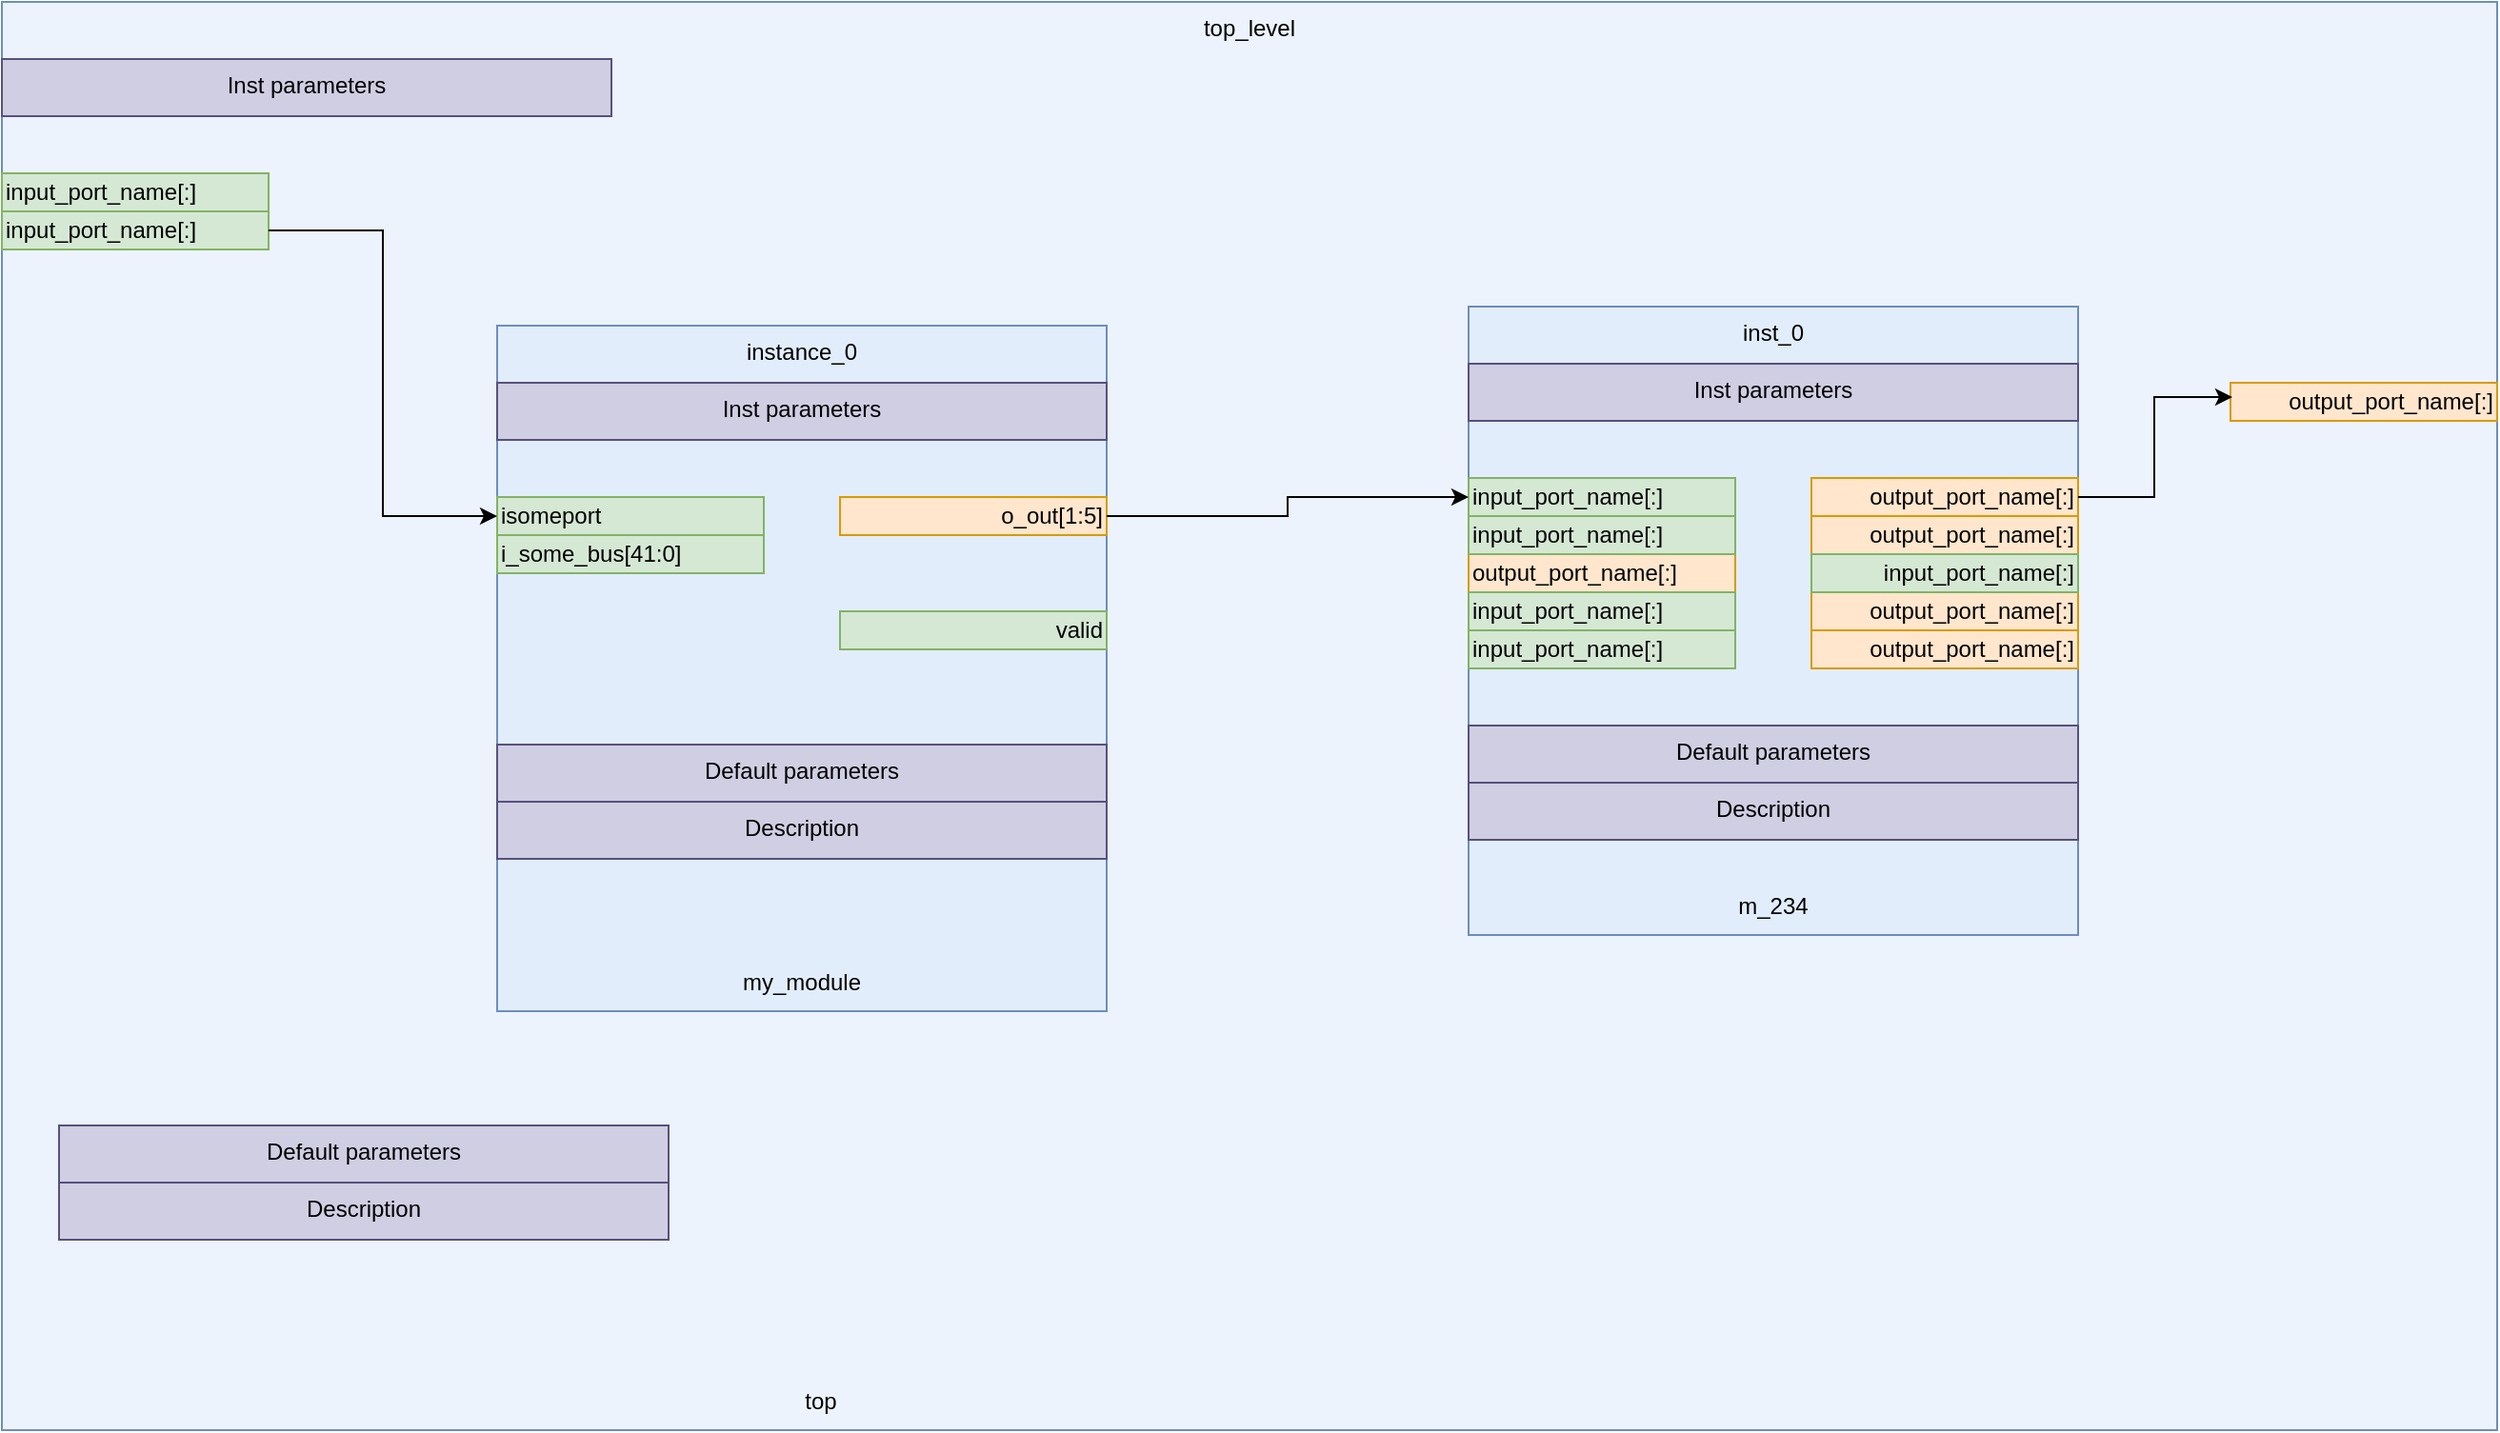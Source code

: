 <mxfile version="22.0.4" type="device">
  <diagram name="Страница — 1" id="1q-exKGEzcmBuOgPxJ8D">
    <mxGraphModel dx="2473" dy="921" grid="1" gridSize="10" guides="1" tooltips="1" connect="1" arrows="1" fold="1" page="1" pageScale="1" pageWidth="827" pageHeight="1169" math="0" shadow="0">
      <root>
        <mxCell id="0" />
        <mxCell id="1" parent="0" />
        <object label="top_level" type="instance" id="3nGvaKqkvXA6sOIK3AB7-40">
          <mxCell style="rounded=0;whiteSpace=wrap;html=1;container=1;labelPosition=center;verticalLabelPosition=middle;align=center;verticalAlign=top;recursiveResize=0;allowArrows=1;connectable=0;autosize=0;movable=1;movableLabel=0;resizable=1;snapToPoint=0;enumerate=0;fixDash=1;fillColor=#dae8fc;strokeColor=#6c8ebf;fillOpacity=50;" vertex="1" parent="1">
            <mxGeometry x="-70" y="340" width="1310" height="750" as="geometry">
              <mxRectangle x="380" y="30" width="320" height="40" as="alternateBounds" />
            </mxGeometry>
          </mxCell>
        </object>
        <object label="top" type="module_name" id="3nGvaKqkvXA6sOIK3AB7-41">
          <mxCell style="text;html=1;strokeColor=none;fillColor=none;align=center;verticalAlign=middle;whiteSpace=wrap;rounded=0;snapToPoint=1;" vertex="1" parent="3nGvaKqkvXA6sOIK3AB7-40">
            <mxGeometry x="270" y="720" width="320" height="30" as="geometry" />
          </mxCell>
        </object>
        <object label="output_port_name[:]" type="port" port_direction="output" id="3nGvaKqkvXA6sOIK3AB7-42">
          <mxCell style="rounded=0;whiteSpace=wrap;html=1;align=right;fillColor=#ffe6cc;strokeColor=#d79b00;noLabel=0;snapToPoint=1;autosize=0;points=[[1,0.5,0,0,0]];" vertex="1" parent="3nGvaKqkvXA6sOIK3AB7-40">
            <mxGeometry x="1170" y="200" width="140" height="20" as="geometry" />
          </mxCell>
        </object>
        <object label="input_port_name[:]" type="port" port_direction="input" id="3nGvaKqkvXA6sOIK3AB7-47">
          <mxCell style="rounded=0;whiteSpace=wrap;html=1;align=left;fillColor=#d5e8d4;strokeColor=#82b366;points=[[0,0.5,0,0,0]];" vertex="1" parent="3nGvaKqkvXA6sOIK3AB7-40">
            <mxGeometry y="90" width="140" height="20" as="geometry" />
          </mxCell>
        </object>
        <object label="input_port_name[:]" type="port" port_direction="input" id="3nGvaKqkvXA6sOIK3AB7-48">
          <mxCell style="rounded=0;whiteSpace=wrap;html=1;align=left;fillColor=#d5e8d4;strokeColor=#82b366;points=[[0,0.5,0,0,0]];" vertex="1" parent="3nGvaKqkvXA6sOIK3AB7-40">
            <mxGeometry y="110" width="140" height="20" as="geometry" />
          </mxCell>
        </object>
        <mxCell id="3nGvaKqkvXA6sOIK3AB7-52" value="Inst parameters" style="rounded=0;whiteSpace=wrap;html=1;container=1;fillColor=#d0cee2;strokeColor=#56517e;verticalAlign=top;points=[];recursiveResize=0;connectable=0;" vertex="1" collapsed="1" parent="3nGvaKqkvXA6sOIK3AB7-40">
          <mxGeometry y="30" width="320" height="30" as="geometry">
            <mxRectangle y="30" width="320" height="110" as="alternateBounds" />
          </mxGeometry>
        </mxCell>
        <object label=".C_DATA(45)" type="inst_parameters" id="3nGvaKqkvXA6sOIK3AB7-53">
          <mxCell style="rounded=0;whiteSpace=wrap;html=1;align=left;verticalAlign=top;points=[];" vertex="1" parent="3nGvaKqkvXA6sOIK3AB7-52">
            <mxGeometry y="25" width="320" height="85" as="geometry" />
          </mxCell>
        </object>
        <mxCell id="3nGvaKqkvXA6sOIK3AB7-54" value="Description" style="rounded=0;whiteSpace=wrap;html=1;container=1;fillColor=#d0cee2;strokeColor=#56517e;verticalAlign=top;points=[];recursiveResize=0;connectable=0;" vertex="1" collapsed="1" parent="3nGvaKqkvXA6sOIK3AB7-40">
          <mxGeometry x="30" y="620" width="320" height="30" as="geometry">
            <mxRectangle y="250" width="320" height="110" as="alternateBounds" />
          </mxGeometry>
        </mxCell>
        <object label="//&lt;br&gt;//Module description&lt;br&gt;//" type="description" id="3nGvaKqkvXA6sOIK3AB7-55">
          <mxCell style="rounded=0;whiteSpace=wrap;html=1;align=left;verticalAlign=top;points=[];" vertex="1" parent="3nGvaKqkvXA6sOIK3AB7-54">
            <mxGeometry y="25" width="320" height="85" as="geometry" />
          </mxCell>
        </object>
        <mxCell id="3nGvaKqkvXA6sOIK3AB7-56" value="Default parameters" style="rounded=0;whiteSpace=wrap;html=1;container=1;fillColor=#d0cee2;strokeColor=#56517e;verticalAlign=top;points=[];recursiveResize=0;connectable=0;" vertex="1" collapsed="1" parent="3nGvaKqkvXA6sOIK3AB7-40">
          <mxGeometry x="30" y="590" width="320" height="30" as="geometry">
            <mxRectangle y="220" width="320" height="150" as="alternateBounds" />
          </mxGeometry>
        </mxCell>
        <object label="C_PARAMETER = 1234,&lt;br&gt;C_SOMTHING = 5678" type="default_parameters" id="3nGvaKqkvXA6sOIK3AB7-57">
          <mxCell style="rounded=0;whiteSpace=wrap;html=1;align=left;verticalAlign=top;points=[];" vertex="1" parent="3nGvaKqkvXA6sOIK3AB7-56">
            <mxGeometry y="30" width="320" height="120" as="geometry" />
          </mxCell>
        </object>
        <object label="inst_0" type="instance" id="3nGvaKqkvXA6sOIK3AB7-20">
          <mxCell style="rounded=0;whiteSpace=wrap;html=1;container=1;labelPosition=center;verticalLabelPosition=middle;align=center;verticalAlign=top;recursiveResize=0;allowArrows=1;connectable=0;autosize=0;movable=1;movableLabel=0;resizable=1;snapToPoint=0;enumerate=0;fixDash=1;fillColor=#dae8fc;strokeColor=#6c8ebf;fillOpacity=50;" vertex="1" parent="3nGvaKqkvXA6sOIK3AB7-40">
            <mxGeometry x="770" y="160" width="320" height="330" as="geometry">
              <mxRectangle x="380" y="30" width="320" height="40" as="alternateBounds" />
            </mxGeometry>
          </mxCell>
        </object>
        <object label="m_234" type="module_name" id="3nGvaKqkvXA6sOIK3AB7-21">
          <mxCell style="text;html=1;strokeColor=none;fillColor=none;align=center;verticalAlign=middle;whiteSpace=wrap;rounded=0;snapToPoint=1;" vertex="1" parent="3nGvaKqkvXA6sOIK3AB7-20">
            <mxGeometry y="300" width="320" height="30" as="geometry" />
          </mxCell>
        </object>
        <object label="output_port_name[:]" type="port" port_direction="output" id="3nGvaKqkvXA6sOIK3AB7-22">
          <mxCell style="rounded=0;whiteSpace=wrap;html=1;align=right;fillColor=#ffe6cc;strokeColor=#d79b00;noLabel=0;snapToPoint=1;autosize=0;points=[[1,0.5,0,0,0]];" vertex="1" parent="3nGvaKqkvXA6sOIK3AB7-20">
            <mxGeometry x="180" y="90" width="140" height="20" as="geometry" />
          </mxCell>
        </object>
        <object label="output_port_name[:]" type="port" port_direction="output" id="3nGvaKqkvXA6sOIK3AB7-23">
          <mxCell style="rounded=0;whiteSpace=wrap;html=1;align=right;fillColor=#ffe6cc;strokeColor=#d79b00;noLabel=0;snapToPoint=1;autosize=0;points=[[1,0.5,0,0,0]];" vertex="1" parent="3nGvaKqkvXA6sOIK3AB7-20">
            <mxGeometry x="180" y="110" width="140" height="20" as="geometry" />
          </mxCell>
        </object>
        <object label="output_port_name[:]" type="port" port_direction="output" id="3nGvaKqkvXA6sOIK3AB7-24">
          <mxCell style="rounded=0;whiteSpace=wrap;html=1;align=right;fillColor=#ffe6cc;strokeColor=#d79b00;noLabel=0;snapToPoint=1;autosize=0;points=[[1,0.5,0,0,0]];" vertex="1" parent="3nGvaKqkvXA6sOIK3AB7-20">
            <mxGeometry x="180" y="150" width="140" height="20" as="geometry" />
          </mxCell>
        </object>
        <object label="output_port_name[:]" type="port" port_direction="output" id="3nGvaKqkvXA6sOIK3AB7-25">
          <mxCell style="rounded=0;whiteSpace=wrap;html=1;align=right;fillColor=#ffe6cc;strokeColor=#d79b00;noLabel=0;snapToPoint=1;autosize=0;points=[[1,0.5,0,0,0]];" vertex="1" parent="3nGvaKqkvXA6sOIK3AB7-20">
            <mxGeometry x="180" y="170" width="140" height="20" as="geometry" />
          </mxCell>
        </object>
        <object label="output_port_name[:]" type="port" port_direction="output" id="3nGvaKqkvXA6sOIK3AB7-26">
          <mxCell style="rounded=0;whiteSpace=wrap;html=1;align=left;fillColor=#ffe6cc;strokeColor=#d79b00;noLabel=0;snapToPoint=1;autosize=0;points=[[1,0.5,0,0,0]];flipH=1;" vertex="1" parent="3nGvaKqkvXA6sOIK3AB7-20">
            <mxGeometry y="130" width="140" height="20" as="geometry" />
          </mxCell>
        </object>
        <object label="input_port_name[:]" type="port" port_direction="input" id="3nGvaKqkvXA6sOIK3AB7-27">
          <mxCell style="rounded=0;whiteSpace=wrap;html=1;align=left;fillColor=#d5e8d4;strokeColor=#82b366;points=[[0,0.5,0,0,0]];" vertex="1" parent="3nGvaKqkvXA6sOIK3AB7-20">
            <mxGeometry y="90" width="140" height="20" as="geometry" />
          </mxCell>
        </object>
        <object label="input_port_name[:]" type="port" port_direction="input" id="3nGvaKqkvXA6sOIK3AB7-28">
          <mxCell style="rounded=0;whiteSpace=wrap;html=1;align=left;fillColor=#d5e8d4;strokeColor=#82b366;points=[[0,0.5,0,0,0]];" vertex="1" parent="3nGvaKqkvXA6sOIK3AB7-20">
            <mxGeometry y="110" width="140" height="20" as="geometry" />
          </mxCell>
        </object>
        <object label="input_port_name[:]" type="port" port_direction="input" id="3nGvaKqkvXA6sOIK3AB7-29">
          <mxCell style="rounded=0;whiteSpace=wrap;html=1;align=left;fillColor=#d5e8d4;strokeColor=#82b366;points=[[0,0.5,0,0,0]];" vertex="1" parent="3nGvaKqkvXA6sOIK3AB7-20">
            <mxGeometry y="150" width="140" height="20" as="geometry" />
          </mxCell>
        </object>
        <object label="input_port_name[:]" type="port" port_direction="input" id="3nGvaKqkvXA6sOIK3AB7-30">
          <mxCell style="rounded=0;whiteSpace=wrap;html=1;align=left;fillColor=#d5e8d4;strokeColor=#82b366;points=[[0,0.5,0,0,0]];" vertex="1" parent="3nGvaKqkvXA6sOIK3AB7-20">
            <mxGeometry y="170" width="140" height="20" as="geometry" />
          </mxCell>
        </object>
        <object label="input_port_name[:]" type="port" port_direction="input" id="3nGvaKqkvXA6sOIK3AB7-31">
          <mxCell style="rounded=0;whiteSpace=wrap;html=1;align=right;fillColor=#d5e8d4;strokeColor=#82b366;points=[[0,0.5,0,0,0]];flipH=1;" vertex="1" parent="3nGvaKqkvXA6sOIK3AB7-20">
            <mxGeometry x="180" y="130" width="140" height="20" as="geometry" />
          </mxCell>
        </object>
        <mxCell id="3nGvaKqkvXA6sOIK3AB7-32" value="Inst parameters" style="rounded=0;whiteSpace=wrap;html=1;container=1;fillColor=#d0cee2;strokeColor=#56517e;verticalAlign=top;points=[];recursiveResize=0;connectable=0;" vertex="1" collapsed="1" parent="3nGvaKqkvXA6sOIK3AB7-20">
          <mxGeometry y="30" width="320" height="30" as="geometry">
            <mxRectangle y="30" width="320" height="110" as="alternateBounds" />
          </mxGeometry>
        </mxCell>
        <object label=".C_DATA(45)" type="inst_parameters" id="3nGvaKqkvXA6sOIK3AB7-33">
          <mxCell style="rounded=0;whiteSpace=wrap;html=1;align=left;verticalAlign=top;points=[];" vertex="1" parent="3nGvaKqkvXA6sOIK3AB7-32">
            <mxGeometry y="25" width="320" height="85" as="geometry" />
          </mxCell>
        </object>
        <mxCell id="3nGvaKqkvXA6sOIK3AB7-34" value="Description" style="rounded=0;whiteSpace=wrap;html=1;container=1;fillColor=#d0cee2;strokeColor=#56517e;verticalAlign=top;points=[];recursiveResize=0;connectable=0;" vertex="1" collapsed="1" parent="3nGvaKqkvXA6sOIK3AB7-20">
          <mxGeometry y="250" width="320" height="30" as="geometry">
            <mxRectangle y="250" width="320" height="110" as="alternateBounds" />
          </mxGeometry>
        </mxCell>
        <object label="//&lt;br&gt;//Module description&lt;br&gt;//" type="description" id="3nGvaKqkvXA6sOIK3AB7-35">
          <mxCell style="rounded=0;whiteSpace=wrap;html=1;align=left;verticalAlign=top;points=[];" vertex="1" parent="3nGvaKqkvXA6sOIK3AB7-34">
            <mxGeometry y="25" width="320" height="85" as="geometry" />
          </mxCell>
        </object>
        <mxCell id="3nGvaKqkvXA6sOIK3AB7-36" value="Default parameters" style="rounded=0;whiteSpace=wrap;html=1;container=1;fillColor=#d0cee2;strokeColor=#56517e;verticalAlign=top;points=[];recursiveResize=0;connectable=0;" vertex="1" collapsed="1" parent="3nGvaKqkvXA6sOIK3AB7-20">
          <mxGeometry y="220" width="320" height="30" as="geometry">
            <mxRectangle y="220" width="320" height="150" as="alternateBounds" />
          </mxGeometry>
        </mxCell>
        <object label="C_PARAMETER = 1234,&lt;br&gt;C_SOMTHING = 5678" type="default_parameters" id="3nGvaKqkvXA6sOIK3AB7-37">
          <mxCell style="rounded=0;whiteSpace=wrap;html=1;align=left;verticalAlign=top;points=[];" vertex="1" parent="3nGvaKqkvXA6sOIK3AB7-36">
            <mxGeometry y="30" width="320" height="120" as="geometry" />
          </mxCell>
        </object>
        <object label="instance_0" type="instance" id="3nGvaKqkvXA6sOIK3AB7-1">
          <mxCell style="rounded=0;whiteSpace=wrap;html=1;container=1;labelPosition=center;verticalLabelPosition=middle;align=center;verticalAlign=top;recursiveResize=0;allowArrows=1;connectable=0;autosize=0;movable=1;movableLabel=0;resizable=1;snapToPoint=0;enumerate=0;fixDash=1;fillColor=#dae8fc;strokeColor=#6c8ebf;fillOpacity=50;" vertex="1" parent="3nGvaKqkvXA6sOIK3AB7-40">
            <mxGeometry x="260" y="170" width="320" height="360" as="geometry">
              <mxRectangle x="380" y="30" width="320" height="40" as="alternateBounds" />
            </mxGeometry>
          </mxCell>
        </object>
        <object label="my_module" type="module_name" id="3nGvaKqkvXA6sOIK3AB7-2">
          <mxCell style="text;html=1;strokeColor=none;fillColor=none;align=center;verticalAlign=middle;whiteSpace=wrap;rounded=0;snapToPoint=1;" vertex="1" parent="3nGvaKqkvXA6sOIK3AB7-1">
            <mxGeometry y="330" width="320" height="30" as="geometry" />
          </mxCell>
        </object>
        <object label="o_out[1:5]" type="port" port_direction="output" id="3nGvaKqkvXA6sOIK3AB7-3">
          <mxCell style="rounded=0;whiteSpace=wrap;html=1;align=right;fillColor=#ffe6cc;strokeColor=#d79b00;noLabel=0;snapToPoint=1;autosize=0;points=[[1,0.5,0,0,0]];" vertex="1" parent="3nGvaKqkvXA6sOIK3AB7-1">
            <mxGeometry x="180" y="90" width="140" height="20" as="geometry" />
          </mxCell>
        </object>
        <object label="isomeport" type="port" port_direction="input" id="3nGvaKqkvXA6sOIK3AB7-8">
          <mxCell style="rounded=0;whiteSpace=wrap;html=1;align=left;fillColor=#d5e8d4;strokeColor=#82b366;points=[[0,0.5,0,0,0]];" vertex="1" parent="3nGvaKqkvXA6sOIK3AB7-1">
            <mxGeometry y="90" width="140" height="20" as="geometry" />
          </mxCell>
        </object>
        <object label="i_some_bus[41:0]" type="port" port_direction="input" id="3nGvaKqkvXA6sOIK3AB7-9">
          <mxCell style="rounded=0;whiteSpace=wrap;html=1;align=left;fillColor=#d5e8d4;strokeColor=#82b366;points=[[0,0.5,0,0,0]];" vertex="1" parent="3nGvaKqkvXA6sOIK3AB7-1">
            <mxGeometry y="110" width="140" height="20" as="geometry" />
          </mxCell>
        </object>
        <mxCell id="3nGvaKqkvXA6sOIK3AB7-13" value="Inst parameters" style="rounded=0;whiteSpace=wrap;html=1;container=1;fillColor=#d0cee2;strokeColor=#56517e;verticalAlign=top;points=[];recursiveResize=0;connectable=0;" vertex="1" collapsed="1" parent="3nGvaKqkvXA6sOIK3AB7-1">
          <mxGeometry y="30" width="320" height="30" as="geometry">
            <mxRectangle y="30" width="320" height="110" as="alternateBounds" />
          </mxGeometry>
        </mxCell>
        <object label=".C_DATA(45)" type="inst_parameters" id="3nGvaKqkvXA6sOIK3AB7-14">
          <mxCell style="rounded=0;whiteSpace=wrap;html=1;align=left;verticalAlign=top;points=[];" vertex="1" parent="3nGvaKqkvXA6sOIK3AB7-13">
            <mxGeometry y="25" width="320" height="85" as="geometry" />
          </mxCell>
        </object>
        <mxCell id="3nGvaKqkvXA6sOIK3AB7-15" value="Description" style="rounded=0;whiteSpace=wrap;html=1;container=1;fillColor=#d0cee2;strokeColor=#56517e;verticalAlign=top;points=[];recursiveResize=0;connectable=0;" vertex="1" collapsed="1" parent="3nGvaKqkvXA6sOIK3AB7-1">
          <mxGeometry y="250" width="320" height="30" as="geometry">
            <mxRectangle y="250" width="320" height="110" as="alternateBounds" />
          </mxGeometry>
        </mxCell>
        <object label="//&lt;br&gt;//Module description&lt;br&gt;//" type="description" id="3nGvaKqkvXA6sOIK3AB7-16">
          <mxCell style="rounded=0;whiteSpace=wrap;html=1;align=left;verticalAlign=top;points=[];" vertex="1" parent="3nGvaKqkvXA6sOIK3AB7-15">
            <mxGeometry y="25" width="320" height="85" as="geometry" />
          </mxCell>
        </object>
        <mxCell id="3nGvaKqkvXA6sOIK3AB7-17" value="Default parameters" style="rounded=0;whiteSpace=wrap;html=1;container=1;fillColor=#d0cee2;strokeColor=#56517e;verticalAlign=top;points=[];recursiveResize=0;connectable=0;" vertex="1" collapsed="1" parent="3nGvaKqkvXA6sOIK3AB7-1">
          <mxGeometry y="220" width="320" height="30" as="geometry">
            <mxRectangle y="220" width="320" height="150" as="alternateBounds" />
          </mxGeometry>
        </mxCell>
        <object label="C_PARAMETER = 1234,&lt;br&gt;C_SOMTHING = 5678" type="default_parameters" id="3nGvaKqkvXA6sOIK3AB7-18">
          <mxCell style="rounded=0;whiteSpace=wrap;html=1;align=left;verticalAlign=top;points=[];" vertex="1" parent="3nGvaKqkvXA6sOIK3AB7-17">
            <mxGeometry y="30" width="320" height="120" as="geometry" />
          </mxCell>
        </object>
        <object label="valid" type="port" port_direction="input" id="3nGvaKqkvXA6sOIK3AB7-19">
          <mxCell style="rounded=0;whiteSpace=wrap;html=1;align=right;fillColor=#d5e8d4;strokeColor=#82b366;points=[[0,0.5,0,0,0]];" vertex="1" parent="3nGvaKqkvXA6sOIK3AB7-1">
            <mxGeometry x="180" y="150" width="140" height="20" as="geometry" />
          </mxCell>
        </object>
        <object label="" type="wire" id="3nGvaKqkvXA6sOIK3AB7-39">
          <mxCell style="edgeStyle=orthogonalEdgeStyle;rounded=0;orthogonalLoop=1;jettySize=auto;html=1;entryX=0;entryY=0.5;entryDx=0;entryDy=0;entryPerimeter=0;exitX=1;exitY=0.5;exitDx=0;exitDy=0;exitPerimeter=0;" edge="1" parent="3nGvaKqkvXA6sOIK3AB7-40" source="3nGvaKqkvXA6sOIK3AB7-3" target="3nGvaKqkvXA6sOIK3AB7-27">
            <mxGeometry relative="1" as="geometry">
              <mxPoint x="660" y="250" as="sourcePoint" />
              <mxPoint x="760" y="250" as="targetPoint" />
            </mxGeometry>
          </mxCell>
        </object>
        <object label="" type="wire" id="3nGvaKqkvXA6sOIK3AB7-58">
          <mxCell style="edgeStyle=orthogonalEdgeStyle;rounded=0;orthogonalLoop=1;jettySize=auto;html=1;entryX=0.007;entryY=0.375;entryDx=0;entryDy=0;entryPerimeter=0;exitX=1;exitY=0.5;exitDx=0;exitDy=0;exitPerimeter=0;" edge="1" parent="3nGvaKqkvXA6sOIK3AB7-40" source="3nGvaKqkvXA6sOIK3AB7-22" target="3nGvaKqkvXA6sOIK3AB7-42">
            <mxGeometry relative="1" as="geometry">
              <mxPoint x="550" y="350" as="sourcePoint" />
              <mxPoint x="650" y="350" as="targetPoint" />
            </mxGeometry>
          </mxCell>
        </object>
        <object label="" type="wire" id="3nGvaKqkvXA6sOIK3AB7-59">
          <mxCell style="edgeStyle=orthogonalEdgeStyle;rounded=0;orthogonalLoop=1;jettySize=auto;html=1;entryX=0;entryY=0.5;entryDx=0;entryDy=0;entryPerimeter=0;exitX=1;exitY=0.5;exitDx=0;exitDy=0;exitPerimeter=0;" edge="1" parent="3nGvaKqkvXA6sOIK3AB7-40" source="3nGvaKqkvXA6sOIK3AB7-48" target="3nGvaKqkvXA6sOIK3AB7-8">
            <mxGeometry relative="1" as="geometry">
              <mxPoint x="1100" y="270" as="sourcePoint" />
              <mxPoint x="1181" y="217" as="targetPoint" />
            </mxGeometry>
          </mxCell>
        </object>
      </root>
    </mxGraphModel>
  </diagram>
</mxfile>
